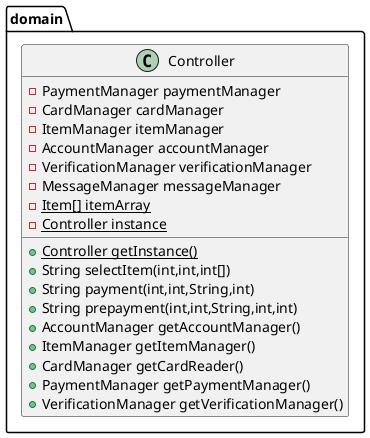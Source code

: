@startuml
class domain.Controller {
- PaymentManager paymentManager
- CardManager cardManager
- ItemManager itemManager
- AccountManager accountManager
- VerificationManager verificationManager
- MessageManager messageManager
- {static} Item[] itemArray
- {static} Controller instance
+ {static} Controller getInstance()
+ String selectItem(int,int,int[])
+ String payment(int,int,String,int)
+ String prepayment(int,int,String,int,int)
+ AccountManager getAccountManager()
+ ItemManager getItemManager()
+ CardManager getCardReader()
+ PaymentManager getPaymentManager()
+ VerificationManager getVerificationManager()
}
@enduml